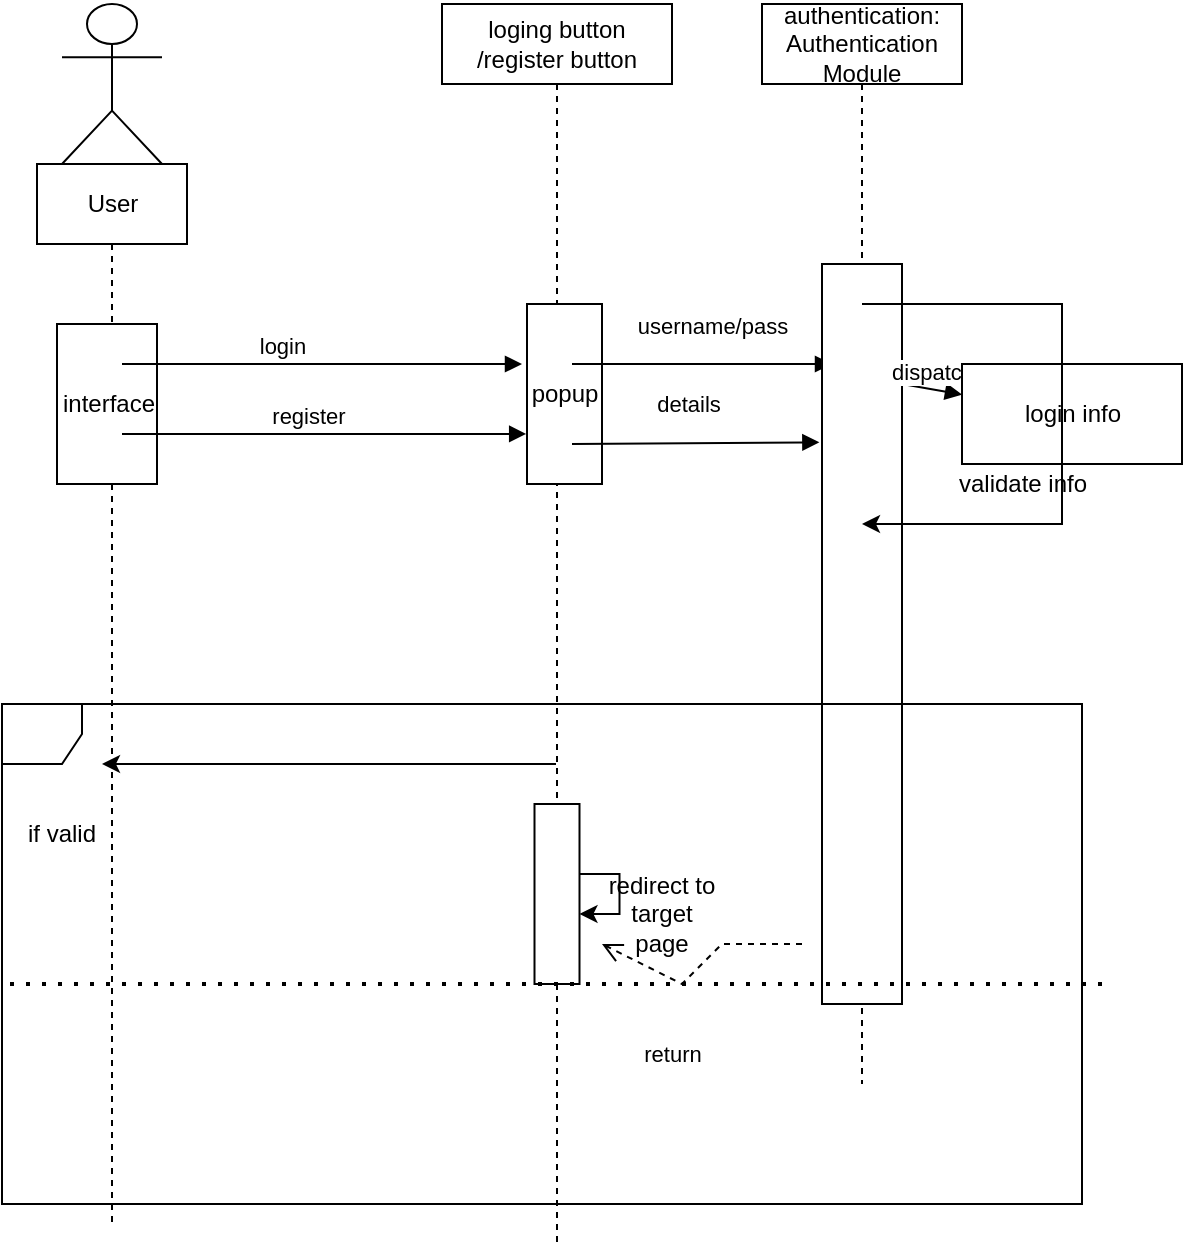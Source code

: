 <mxfile version="20.8.16" type="device"><diagram name="Page-1" id="l460QGqouwgxHcJy3Q17"><mxGraphModel dx="985" dy="487" grid="1" gridSize="10" guides="1" tooltips="1" connect="1" arrows="1" fold="1" page="1" pageScale="1" pageWidth="850" pageHeight="1100" math="0" shadow="0"><root><mxCell id="0"/><mxCell id="1" parent="0"/><mxCell id="YIGjhYXh6lTcapyaG6oX-3" value="User" style="shape=umlActor;verticalLabelPosition=bottom;verticalAlign=top;html=1;outlineConnect=0;" parent="1" vertex="1"><mxGeometry x="140" y="280" width="50" height="80" as="geometry"/></mxCell><mxCell id="YIGjhYXh6lTcapyaG6oX-28" value="User" style="shape=umlLifeline;perimeter=lifelinePerimeter;whiteSpace=wrap;html=1;container=1;collapsible=0;recursiveResize=0;outlineConnect=0;" parent="1" vertex="1"><mxGeometry x="127.5" y="360" width="75" height="530" as="geometry"/></mxCell><mxCell id="YIGjhYXh6lTcapyaG6oX-35" value="interface" style="html=1;points=[];perimeter=orthogonalPerimeter;" parent="YIGjhYXh6lTcapyaG6oX-28" vertex="1"><mxGeometry x="10" y="80" width="50" height="80" as="geometry"/></mxCell><mxCell id="YIGjhYXh6lTcapyaG6oX-47" style="edgeStyle=orthogonalEdgeStyle;rounded=0;orthogonalLoop=1;jettySize=auto;html=1;" parent="1" source="YIGjhYXh6lTcapyaG6oX-32" edge="1"><mxGeometry relative="1" as="geometry"><mxPoint x="160" y="660" as="targetPoint"/><Array as="points"><mxPoint x="388" y="610"/><mxPoint x="380" y="610"/><mxPoint x="380" y="660"/><mxPoint x="370" y="660"/></Array></mxGeometry></mxCell><mxCell id="YIGjhYXh6lTcapyaG6oX-32" value="loging button /register button" style="shape=umlLifeline;perimeter=lifelinePerimeter;whiteSpace=wrap;html=1;container=1;collapsible=0;recursiveResize=0;outlineConnect=0;" parent="1" vertex="1"><mxGeometry x="330" y="280" width="115" height="620" as="geometry"/></mxCell><mxCell id="YIGjhYXh6lTcapyaG6oX-37" value="popup" style="html=1;points=[];perimeter=orthogonalPerimeter;" parent="YIGjhYXh6lTcapyaG6oX-32" vertex="1"><mxGeometry x="42.5" y="150" width="37.5" height="90" as="geometry"/></mxCell><mxCell id="YIGjhYXh6lTcapyaG6oX-42" value="username/pass" style="html=1;verticalAlign=bottom;endArrow=block;rounded=0;" parent="YIGjhYXh6lTcapyaG6oX-32" edge="1"><mxGeometry x="0.077" y="10" width="80" relative="1" as="geometry"><mxPoint x="65" y="180" as="sourcePoint"/><mxPoint x="195" y="180" as="targetPoint"/><mxPoint as="offset"/></mxGeometry></mxCell><mxCell id="YIGjhYXh6lTcapyaG6oX-44" value="details" style="html=1;verticalAlign=bottom;endArrow=block;rounded=0;entryX=-0.033;entryY=0.241;entryDx=0;entryDy=0;entryPerimeter=0;" parent="YIGjhYXh6lTcapyaG6oX-32" target="YIGjhYXh6lTcapyaG6oX-40" edge="1"><mxGeometry x="-0.057" y="11" width="80" relative="1" as="geometry"><mxPoint x="65" y="220" as="sourcePoint"/><mxPoint x="145" y="220" as="targetPoint"/><mxPoint as="offset"/></mxGeometry></mxCell><mxCell id="YIGjhYXh6lTcapyaG6oX-33" value="authentication:&lt;br&gt;Authentication Module" style="shape=umlLifeline;perimeter=lifelinePerimeter;whiteSpace=wrap;html=1;container=1;collapsible=0;recursiveResize=0;outlineConnect=0;" parent="1" vertex="1"><mxGeometry x="490" y="280" width="100" height="540" as="geometry"/></mxCell><mxCell id="YIGjhYXh6lTcapyaG6oX-40" value="" style="html=1;points=[];perimeter=orthogonalPerimeter;" parent="YIGjhYXh6lTcapyaG6oX-33" vertex="1"><mxGeometry x="30" y="130" width="40" height="370" as="geometry"/></mxCell><mxCell id="YIGjhYXh6lTcapyaG6oX-50" value="dispatch" style="html=1;verticalAlign=bottom;endArrow=block;rounded=0;" parent="YIGjhYXh6lTcapyaG6oX-33" target="YIGjhYXh6lTcapyaG6oX-51" edge="1"><mxGeometry width="80" relative="1" as="geometry"><mxPoint x="70" y="190" as="sourcePoint"/><mxPoint x="160" y="190" as="targetPoint"/></mxGeometry></mxCell><mxCell id="YIGjhYXh6lTcapyaG6oX-36" value="login" style="html=1;verticalAlign=bottom;endArrow=block;rounded=0;" parent="1" edge="1"><mxGeometry x="-0.2" width="80" relative="1" as="geometry"><mxPoint x="170" y="460" as="sourcePoint"/><mxPoint x="370" y="460" as="targetPoint"/><Array as="points"><mxPoint x="290" y="460"/></Array><mxPoint as="offset"/></mxGeometry></mxCell><mxCell id="YIGjhYXh6lTcapyaG6oX-38" value="register" style="html=1;verticalAlign=bottom;endArrow=block;rounded=0;entryX=-0.011;entryY=0.722;entryDx=0;entryDy=0;entryPerimeter=0;" parent="1" target="YIGjhYXh6lTcapyaG6oX-37" edge="1"><mxGeometry x="-0.077" width="80" relative="1" as="geometry"><mxPoint x="170" y="495" as="sourcePoint"/><mxPoint x="360" y="495" as="targetPoint"/><mxPoint as="offset"/></mxGeometry></mxCell><mxCell id="YIGjhYXh6lTcapyaG6oX-51" value="login info" style="html=1;" parent="1" vertex="1"><mxGeometry x="590" y="460" width="110" height="50" as="geometry"/></mxCell><mxCell id="YIGjhYXh6lTcapyaG6oX-53" style="edgeStyle=orthogonalEdgeStyle;rounded=0;orthogonalLoop=1;jettySize=auto;html=1;" parent="1" source="YIGjhYXh6lTcapyaG6oX-33" target="YIGjhYXh6lTcapyaG6oX-33" edge="1"><mxGeometry relative="1" as="geometry"><Array as="points"><mxPoint x="640" y="430"/><mxPoint x="620" y="540"/></Array></mxGeometry></mxCell><mxCell id="A2aVhxJPMu70Bq1IR15c-1" value="validate info" style="text;html=1;align=center;verticalAlign=middle;resizable=0;points=[];autosize=1;strokeColor=none;fillColor=none;" vertex="1" parent="1"><mxGeometry x="575" y="505" width="90" height="30" as="geometry"/></mxCell><mxCell id="A2aVhxJPMu70Bq1IR15c-5" value="" style="shape=umlFrame;whiteSpace=wrap;html=1;width=40;height=30;" vertex="1" parent="1"><mxGeometry x="110" y="630" width="540" height="250" as="geometry"/></mxCell><mxCell id="A2aVhxJPMu70Bq1IR15c-7" value="if valid" style="text;html=1;strokeColor=none;fillColor=none;align=center;verticalAlign=middle;whiteSpace=wrap;rounded=0;" vertex="1" parent="1"><mxGeometry x="110" y="680" width="60" height="30" as="geometry"/></mxCell><mxCell id="A2aVhxJPMu70Bq1IR15c-9" value="" style="html=1;points=[];perimeter=orthogonalPerimeter;" vertex="1" parent="1"><mxGeometry x="376.25" y="680" width="22.5" height="90" as="geometry"/></mxCell><mxCell id="A2aVhxJPMu70Bq1IR15c-11" style="edgeStyle=orthogonalEdgeStyle;rounded=0;orthogonalLoop=1;jettySize=auto;html=1;" edge="1" parent="1" source="A2aVhxJPMu70Bq1IR15c-9" target="A2aVhxJPMu70Bq1IR15c-9"><mxGeometry relative="1" as="geometry"/></mxCell><mxCell id="A2aVhxJPMu70Bq1IR15c-12" value="redirect to target page" style="text;html=1;strokeColor=none;fillColor=none;align=center;verticalAlign=middle;whiteSpace=wrap;rounded=0;" vertex="1" parent="1"><mxGeometry x="410" y="720" width="60" height="30" as="geometry"/></mxCell><mxCell id="A2aVhxJPMu70Bq1IR15c-13" value="return" style="html=1;verticalAlign=bottom;endArrow=open;dashed=1;endSize=8;rounded=0;entryX=0;entryY=1;entryDx=0;entryDy=0;" edge="1" parent="1" target="A2aVhxJPMu70Bq1IR15c-12"><mxGeometry x="0.367" y="51" relative="1" as="geometry"><mxPoint x="510" y="750" as="sourcePoint"/><mxPoint x="420" y="760" as="targetPoint"/><Array as="points"><mxPoint x="470" y="750"/><mxPoint x="450" y="770"/></Array><mxPoint x="26" y="2" as="offset"/></mxGeometry></mxCell><mxCell id="A2aVhxJPMu70Bq1IR15c-15" value="" style="endArrow=none;dashed=1;html=1;dashPattern=1 3;strokeWidth=2;rounded=0;" edge="1" parent="1" target="A2aVhxJPMu70Bq1IR15c-5"><mxGeometry width="50" height="50" relative="1" as="geometry"><mxPoint x="660" y="770" as="sourcePoint"/><mxPoint x="500" y="730" as="targetPoint"/><Array as="points"><mxPoint x="110" y="770"/></Array></mxGeometry></mxCell></root></mxGraphModel></diagram></mxfile>